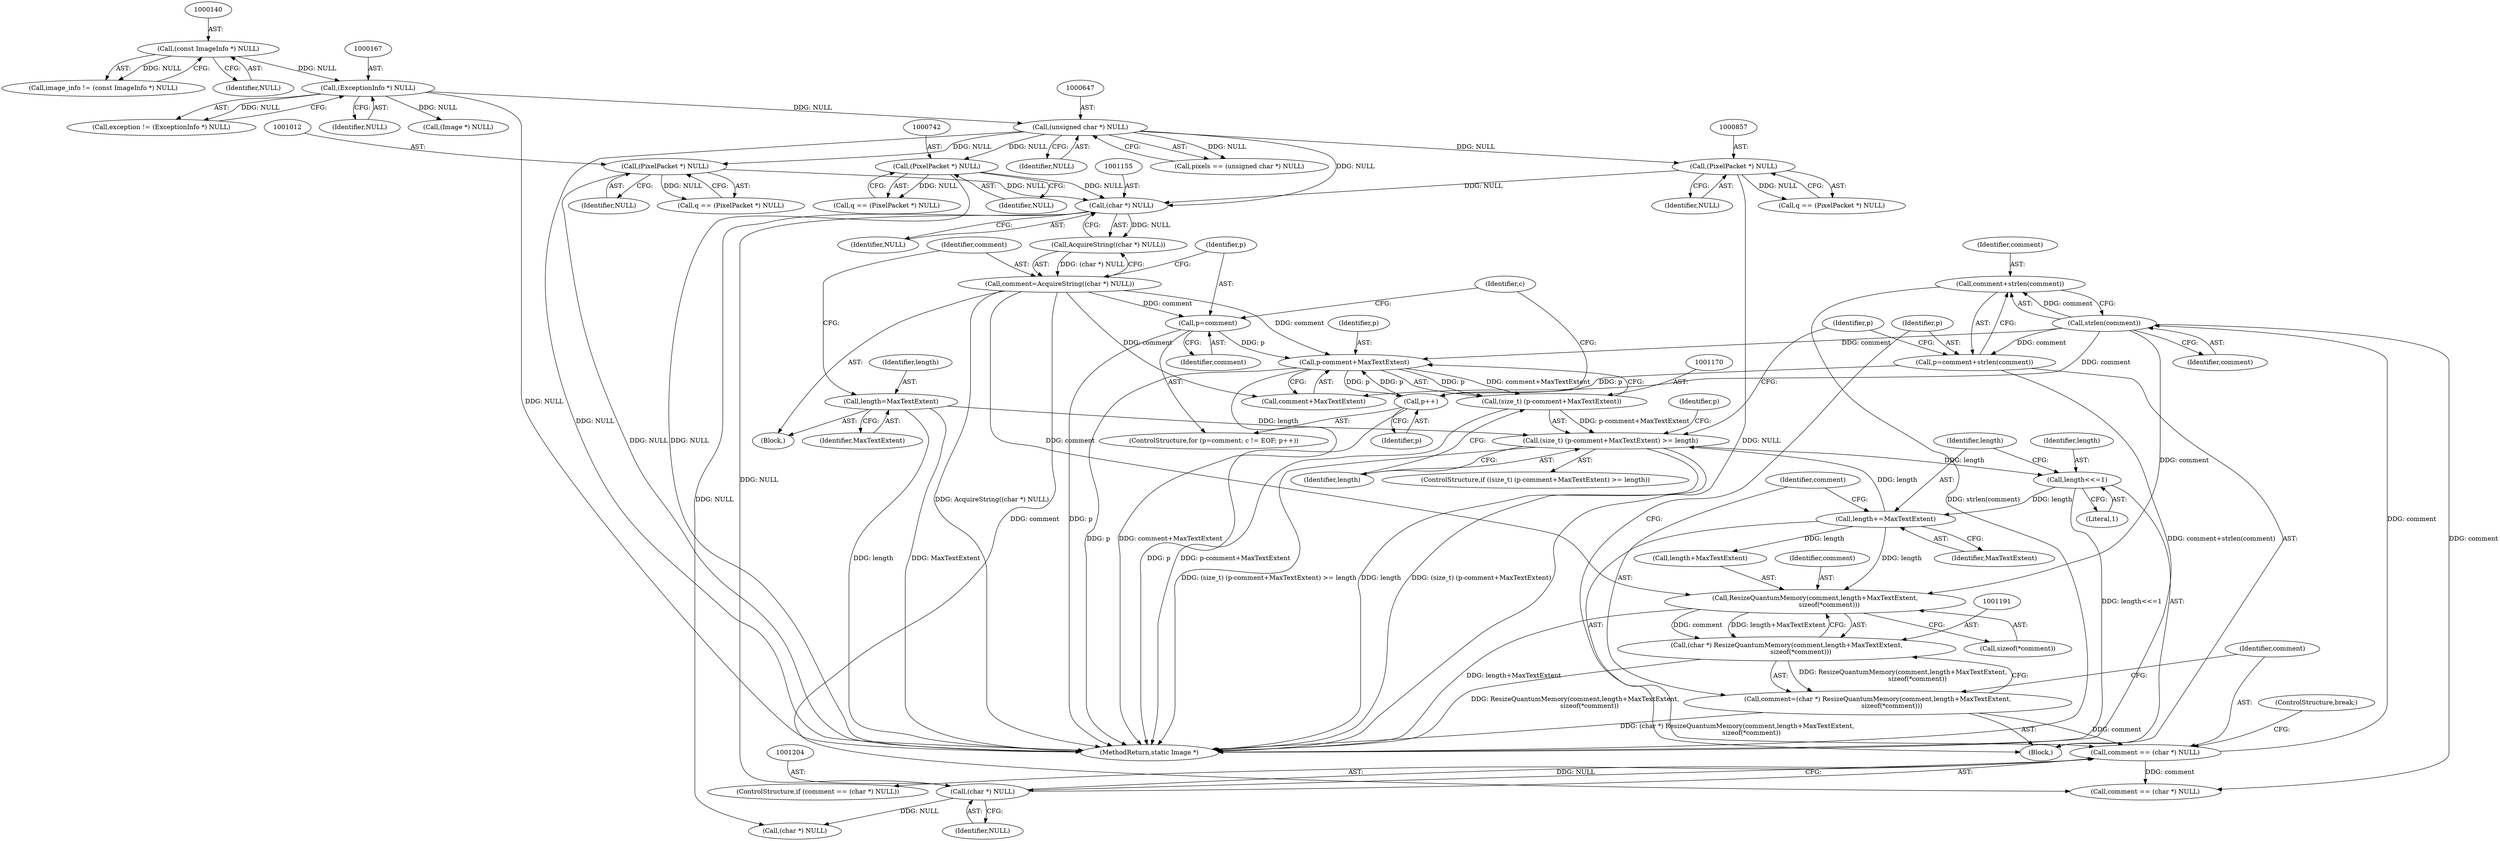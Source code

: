 digraph "0_ImageMagick_f6e9d0d9955e85bdd7540b251cd50d598dacc5e6_45@API" {
"1001209" [label="(Call,comment+strlen(comment))"];
"1001211" [label="(Call,strlen(comment))"];
"1001201" [label="(Call,comment == (char *) NULL)"];
"1001188" [label="(Call,comment=(char *) ResizeQuantumMemory(comment,length+MaxTextExtent,\n              sizeof(*comment)))"];
"1001190" [label="(Call,(char *) ResizeQuantumMemory(comment,length+MaxTextExtent,\n              sizeof(*comment)))"];
"1001192" [label="(Call,ResizeQuantumMemory(comment,length+MaxTextExtent,\n              sizeof(*comment)))"];
"1001151" [label="(Call,comment=AcquireString((char *) NULL))"];
"1001153" [label="(Call,AcquireString((char *) NULL))"];
"1001154" [label="(Call,(char *) NULL)"];
"1000856" [label="(Call,(PixelPacket *) NULL)"];
"1000646" [label="(Call,(unsigned char *) NULL)"];
"1000166" [label="(Call,(ExceptionInfo *) NULL)"];
"1000139" [label="(Call,(const ImageInfo *) NULL)"];
"1001011" [label="(Call,(PixelPacket *) NULL)"];
"1000741" [label="(Call,(PixelPacket *) NULL)"];
"1001185" [label="(Call,length+=MaxTextExtent)"];
"1001182" [label="(Call,length<<=1)"];
"1001168" [label="(Call,(size_t) (p-comment+MaxTextExtent) >= length)"];
"1001169" [label="(Call,(size_t) (p-comment+MaxTextExtent))"];
"1001171" [label="(Call,p-comment+MaxTextExtent)"];
"1001164" [label="(Call,p++)"];
"1001207" [label="(Call,p=comment+strlen(comment))"];
"1001158" [label="(Call,p=comment)"];
"1001148" [label="(Call,length=MaxTextExtent)"];
"1001203" [label="(Call,(char *) NULL)"];
"1001212" [label="(Identifier,comment)"];
"1001151" [label="(Call,comment=AcquireString((char *) NULL))"];
"1000858" [label="(Identifier,NULL)"];
"1000137" [label="(Call,image_info != (const ImageInfo *) NULL)"];
"1000739" [label="(Call,q == (PixelPacket *) NULL)"];
"1001172" [label="(Identifier,p)"];
"1001160" [label="(Identifier,comment)"];
"1001210" [label="(Identifier,comment)"];
"1001171" [label="(Call,p-comment+MaxTextExtent)"];
"1000141" [label="(Identifier,NULL)"];
"1001165" [label="(Identifier,p)"];
"1001183" [label="(Identifier,length)"];
"1001180" [label="(Identifier,p)"];
"1001173" [label="(Call,comment+MaxTextExtent)"];
"1001177" [label="(Block,)"];
"1000741" [label="(Call,(PixelPacket *) NULL)"];
"1000743" [label="(Identifier,NULL)"];
"1001200" [label="(ControlStructure,if (comment == (char *) NULL))"];
"1000164" [label="(Call,exception != (ExceptionInfo *) NULL)"];
"1001188" [label="(Call,comment=(char *) ResizeQuantumMemory(comment,length+MaxTextExtent,\n              sizeof(*comment)))"];
"1001169" [label="(Call,(size_t) (p-comment+MaxTextExtent))"];
"1001209" [label="(Call,comment+strlen(comment))"];
"1000644" [label="(Call,pixels == (unsigned char *) NULL)"];
"1001009" [label="(Call,q == (PixelPacket *) NULL)"];
"1000854" [label="(Call,q == (PixelPacket *) NULL)"];
"1001192" [label="(Call,ResizeQuantumMemory(comment,length+MaxTextExtent,\n              sizeof(*comment)))"];
"1001203" [label="(Call,(char *) NULL)"];
"1001158" [label="(Call,p=comment)"];
"1001189" [label="(Identifier,comment)"];
"1001152" [label="(Identifier,comment)"];
"1001159" [label="(Identifier,p)"];
"1001167" [label="(ControlStructure,if ((size_t) (p-comment+MaxTextExtent) >= length))"];
"1001162" [label="(Identifier,c)"];
"1000139" [label="(Call,(const ImageInfo *) NULL)"];
"1001150" [label="(Identifier,MaxTextExtent)"];
"1001211" [label="(Call,strlen(comment))"];
"1001251" [label="(MethodReturn,static Image *)"];
"1001193" [label="(Identifier,comment)"];
"1001148" [label="(Call,length=MaxTextExtent)"];
"1001164" [label="(Call,p++)"];
"1001205" [label="(Identifier,NULL)"];
"1001202" [label="(Identifier,comment)"];
"1001185" [label="(Call,length+=MaxTextExtent)"];
"1001153" [label="(Call,AcquireString((char *) NULL))"];
"1000646" [label="(Call,(unsigned char *) NULL)"];
"1000168" [label="(Identifier,NULL)"];
"1000166" [label="(Call,(ExceptionInfo *) NULL)"];
"1001207" [label="(Call,p=comment+strlen(comment))"];
"1001228" [label="(Call,(char *) NULL)"];
"1001208" [label="(Identifier,p)"];
"1001176" [label="(Identifier,length)"];
"1001194" [label="(Call,length+MaxTextExtent)"];
"1000856" [label="(Call,(PixelPacket *) NULL)"];
"1001126" [label="(Block,)"];
"1001168" [label="(Call,(size_t) (p-comment+MaxTextExtent) >= length)"];
"1001226" [label="(Call,comment == (char *) NULL)"];
"1001206" [label="(ControlStructure,break;)"];
"1001197" [label="(Call,sizeof(*comment))"];
"1000648" [label="(Identifier,NULL)"];
"1001186" [label="(Identifier,length)"];
"1001201" [label="(Call,comment == (char *) NULL)"];
"1001149" [label="(Identifier,length)"];
"1001215" [label="(Identifier,p)"];
"1001190" [label="(Call,(char *) ResizeQuantumMemory(comment,length+MaxTextExtent,\n              sizeof(*comment)))"];
"1001156" [label="(Identifier,NULL)"];
"1000196" [label="(Call,(Image *) NULL)"];
"1001013" [label="(Identifier,NULL)"];
"1001011" [label="(Call,(PixelPacket *) NULL)"];
"1001187" [label="(Identifier,MaxTextExtent)"];
"1001184" [label="(Literal,1)"];
"1001182" [label="(Call,length<<=1)"];
"1001154" [label="(Call,(char *) NULL)"];
"1001157" [label="(ControlStructure,for (p=comment; c != EOF; p++))"];
"1001209" -> "1001207"  [label="AST: "];
"1001209" -> "1001211"  [label="CFG: "];
"1001210" -> "1001209"  [label="AST: "];
"1001211" -> "1001209"  [label="AST: "];
"1001207" -> "1001209"  [label="CFG: "];
"1001209" -> "1001251"  [label="DDG: strlen(comment)"];
"1001211" -> "1001209"  [label="DDG: comment"];
"1001211" -> "1001212"  [label="CFG: "];
"1001212" -> "1001211"  [label="AST: "];
"1001211" -> "1001171"  [label="DDG: comment"];
"1001211" -> "1001173"  [label="DDG: comment"];
"1001211" -> "1001192"  [label="DDG: comment"];
"1001211" -> "1001207"  [label="DDG: comment"];
"1001201" -> "1001211"  [label="DDG: comment"];
"1001211" -> "1001226"  [label="DDG: comment"];
"1001201" -> "1001200"  [label="AST: "];
"1001201" -> "1001203"  [label="CFG: "];
"1001202" -> "1001201"  [label="AST: "];
"1001203" -> "1001201"  [label="AST: "];
"1001206" -> "1001201"  [label="CFG: "];
"1001208" -> "1001201"  [label="CFG: "];
"1001188" -> "1001201"  [label="DDG: comment"];
"1001203" -> "1001201"  [label="DDG: NULL"];
"1001201" -> "1001226"  [label="DDG: comment"];
"1001188" -> "1001177"  [label="AST: "];
"1001188" -> "1001190"  [label="CFG: "];
"1001189" -> "1001188"  [label="AST: "];
"1001190" -> "1001188"  [label="AST: "];
"1001202" -> "1001188"  [label="CFG: "];
"1001188" -> "1001251"  [label="DDG: (char *) ResizeQuantumMemory(comment,length+MaxTextExtent,\n              sizeof(*comment))"];
"1001190" -> "1001188"  [label="DDG: ResizeQuantumMemory(comment,length+MaxTextExtent,\n              sizeof(*comment))"];
"1001190" -> "1001192"  [label="CFG: "];
"1001191" -> "1001190"  [label="AST: "];
"1001192" -> "1001190"  [label="AST: "];
"1001190" -> "1001251"  [label="DDG: ResizeQuantumMemory(comment,length+MaxTextExtent,\n              sizeof(*comment))"];
"1001192" -> "1001190"  [label="DDG: comment"];
"1001192" -> "1001190"  [label="DDG: length+MaxTextExtent"];
"1001192" -> "1001197"  [label="CFG: "];
"1001193" -> "1001192"  [label="AST: "];
"1001194" -> "1001192"  [label="AST: "];
"1001197" -> "1001192"  [label="AST: "];
"1001192" -> "1001251"  [label="DDG: length+MaxTextExtent"];
"1001151" -> "1001192"  [label="DDG: comment"];
"1001185" -> "1001192"  [label="DDG: length"];
"1001151" -> "1001126"  [label="AST: "];
"1001151" -> "1001153"  [label="CFG: "];
"1001152" -> "1001151"  [label="AST: "];
"1001153" -> "1001151"  [label="AST: "];
"1001159" -> "1001151"  [label="CFG: "];
"1001151" -> "1001251"  [label="DDG: AcquireString((char *) NULL)"];
"1001153" -> "1001151"  [label="DDG: (char *) NULL"];
"1001151" -> "1001158"  [label="DDG: comment"];
"1001151" -> "1001171"  [label="DDG: comment"];
"1001151" -> "1001173"  [label="DDG: comment"];
"1001151" -> "1001226"  [label="DDG: comment"];
"1001153" -> "1001154"  [label="CFG: "];
"1001154" -> "1001153"  [label="AST: "];
"1001154" -> "1001153"  [label="DDG: NULL"];
"1001154" -> "1001156"  [label="CFG: "];
"1001155" -> "1001154"  [label="AST: "];
"1001156" -> "1001154"  [label="AST: "];
"1000856" -> "1001154"  [label="DDG: NULL"];
"1000646" -> "1001154"  [label="DDG: NULL"];
"1001011" -> "1001154"  [label="DDG: NULL"];
"1000741" -> "1001154"  [label="DDG: NULL"];
"1001154" -> "1001203"  [label="DDG: NULL"];
"1001154" -> "1001228"  [label="DDG: NULL"];
"1000856" -> "1000854"  [label="AST: "];
"1000856" -> "1000858"  [label="CFG: "];
"1000857" -> "1000856"  [label="AST: "];
"1000858" -> "1000856"  [label="AST: "];
"1000854" -> "1000856"  [label="CFG: "];
"1000856" -> "1001251"  [label="DDG: NULL"];
"1000856" -> "1000854"  [label="DDG: NULL"];
"1000646" -> "1000856"  [label="DDG: NULL"];
"1000646" -> "1000644"  [label="AST: "];
"1000646" -> "1000648"  [label="CFG: "];
"1000647" -> "1000646"  [label="AST: "];
"1000648" -> "1000646"  [label="AST: "];
"1000644" -> "1000646"  [label="CFG: "];
"1000646" -> "1001251"  [label="DDG: NULL"];
"1000646" -> "1000644"  [label="DDG: NULL"];
"1000166" -> "1000646"  [label="DDG: NULL"];
"1000646" -> "1000741"  [label="DDG: NULL"];
"1000646" -> "1001011"  [label="DDG: NULL"];
"1000166" -> "1000164"  [label="AST: "];
"1000166" -> "1000168"  [label="CFG: "];
"1000167" -> "1000166"  [label="AST: "];
"1000168" -> "1000166"  [label="AST: "];
"1000164" -> "1000166"  [label="CFG: "];
"1000166" -> "1001251"  [label="DDG: NULL"];
"1000166" -> "1000164"  [label="DDG: NULL"];
"1000139" -> "1000166"  [label="DDG: NULL"];
"1000166" -> "1000196"  [label="DDG: NULL"];
"1000139" -> "1000137"  [label="AST: "];
"1000139" -> "1000141"  [label="CFG: "];
"1000140" -> "1000139"  [label="AST: "];
"1000141" -> "1000139"  [label="AST: "];
"1000137" -> "1000139"  [label="CFG: "];
"1000139" -> "1000137"  [label="DDG: NULL"];
"1001011" -> "1001009"  [label="AST: "];
"1001011" -> "1001013"  [label="CFG: "];
"1001012" -> "1001011"  [label="AST: "];
"1001013" -> "1001011"  [label="AST: "];
"1001009" -> "1001011"  [label="CFG: "];
"1001011" -> "1001251"  [label="DDG: NULL"];
"1001011" -> "1001009"  [label="DDG: NULL"];
"1000741" -> "1000739"  [label="AST: "];
"1000741" -> "1000743"  [label="CFG: "];
"1000742" -> "1000741"  [label="AST: "];
"1000743" -> "1000741"  [label="AST: "];
"1000739" -> "1000741"  [label="CFG: "];
"1000741" -> "1001251"  [label="DDG: NULL"];
"1000741" -> "1000739"  [label="DDG: NULL"];
"1001185" -> "1001177"  [label="AST: "];
"1001185" -> "1001187"  [label="CFG: "];
"1001186" -> "1001185"  [label="AST: "];
"1001187" -> "1001185"  [label="AST: "];
"1001189" -> "1001185"  [label="CFG: "];
"1001185" -> "1001168"  [label="DDG: length"];
"1001182" -> "1001185"  [label="DDG: length"];
"1001185" -> "1001194"  [label="DDG: length"];
"1001182" -> "1001177"  [label="AST: "];
"1001182" -> "1001184"  [label="CFG: "];
"1001183" -> "1001182"  [label="AST: "];
"1001184" -> "1001182"  [label="AST: "];
"1001186" -> "1001182"  [label="CFG: "];
"1001182" -> "1001251"  [label="DDG: length<<=1"];
"1001168" -> "1001182"  [label="DDG: length"];
"1001168" -> "1001167"  [label="AST: "];
"1001168" -> "1001176"  [label="CFG: "];
"1001169" -> "1001168"  [label="AST: "];
"1001176" -> "1001168"  [label="AST: "];
"1001180" -> "1001168"  [label="CFG: "];
"1001215" -> "1001168"  [label="CFG: "];
"1001168" -> "1001251"  [label="DDG: length"];
"1001168" -> "1001251"  [label="DDG: (size_t) (p-comment+MaxTextExtent)"];
"1001168" -> "1001251"  [label="DDG: (size_t) (p-comment+MaxTextExtent) >= length"];
"1001169" -> "1001168"  [label="DDG: p-comment+MaxTextExtent"];
"1001148" -> "1001168"  [label="DDG: length"];
"1001169" -> "1001171"  [label="CFG: "];
"1001170" -> "1001169"  [label="AST: "];
"1001171" -> "1001169"  [label="AST: "];
"1001176" -> "1001169"  [label="CFG: "];
"1001169" -> "1001251"  [label="DDG: p-comment+MaxTextExtent"];
"1001171" -> "1001169"  [label="DDG: p"];
"1001171" -> "1001169"  [label="DDG: comment+MaxTextExtent"];
"1001171" -> "1001173"  [label="CFG: "];
"1001172" -> "1001171"  [label="AST: "];
"1001173" -> "1001171"  [label="AST: "];
"1001171" -> "1001251"  [label="DDG: p"];
"1001171" -> "1001251"  [label="DDG: comment+MaxTextExtent"];
"1001171" -> "1001164"  [label="DDG: p"];
"1001164" -> "1001171"  [label="DDG: p"];
"1001158" -> "1001171"  [label="DDG: p"];
"1001164" -> "1001157"  [label="AST: "];
"1001164" -> "1001165"  [label="CFG: "];
"1001165" -> "1001164"  [label="AST: "];
"1001162" -> "1001164"  [label="CFG: "];
"1001164" -> "1001251"  [label="DDG: p"];
"1001207" -> "1001164"  [label="DDG: p"];
"1001207" -> "1001177"  [label="AST: "];
"1001208" -> "1001207"  [label="AST: "];
"1001215" -> "1001207"  [label="CFG: "];
"1001207" -> "1001251"  [label="DDG: comment+strlen(comment)"];
"1001158" -> "1001157"  [label="AST: "];
"1001158" -> "1001160"  [label="CFG: "];
"1001159" -> "1001158"  [label="AST: "];
"1001160" -> "1001158"  [label="AST: "];
"1001162" -> "1001158"  [label="CFG: "];
"1001158" -> "1001251"  [label="DDG: p"];
"1001148" -> "1001126"  [label="AST: "];
"1001148" -> "1001150"  [label="CFG: "];
"1001149" -> "1001148"  [label="AST: "];
"1001150" -> "1001148"  [label="AST: "];
"1001152" -> "1001148"  [label="CFG: "];
"1001148" -> "1001251"  [label="DDG: MaxTextExtent"];
"1001148" -> "1001251"  [label="DDG: length"];
"1001203" -> "1001205"  [label="CFG: "];
"1001204" -> "1001203"  [label="AST: "];
"1001205" -> "1001203"  [label="AST: "];
"1001203" -> "1001228"  [label="DDG: NULL"];
}
